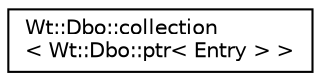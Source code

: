 digraph "Graphical Class Hierarchy"
{
 // LATEX_PDF_SIZE
  edge [fontname="Helvetica",fontsize="10",labelfontname="Helvetica",labelfontsize="10"];
  node [fontname="Helvetica",fontsize="10",shape=record];
  rankdir="LR";
  Node0 [label="Wt::Dbo::collection\l\< Wt::Dbo::ptr\< Entry \> \>",height=0.2,width=0.4,color="black", fillcolor="white", style="filled",URL="$classWt_1_1Dbo_1_1collection.html",tooltip=" "];
}
